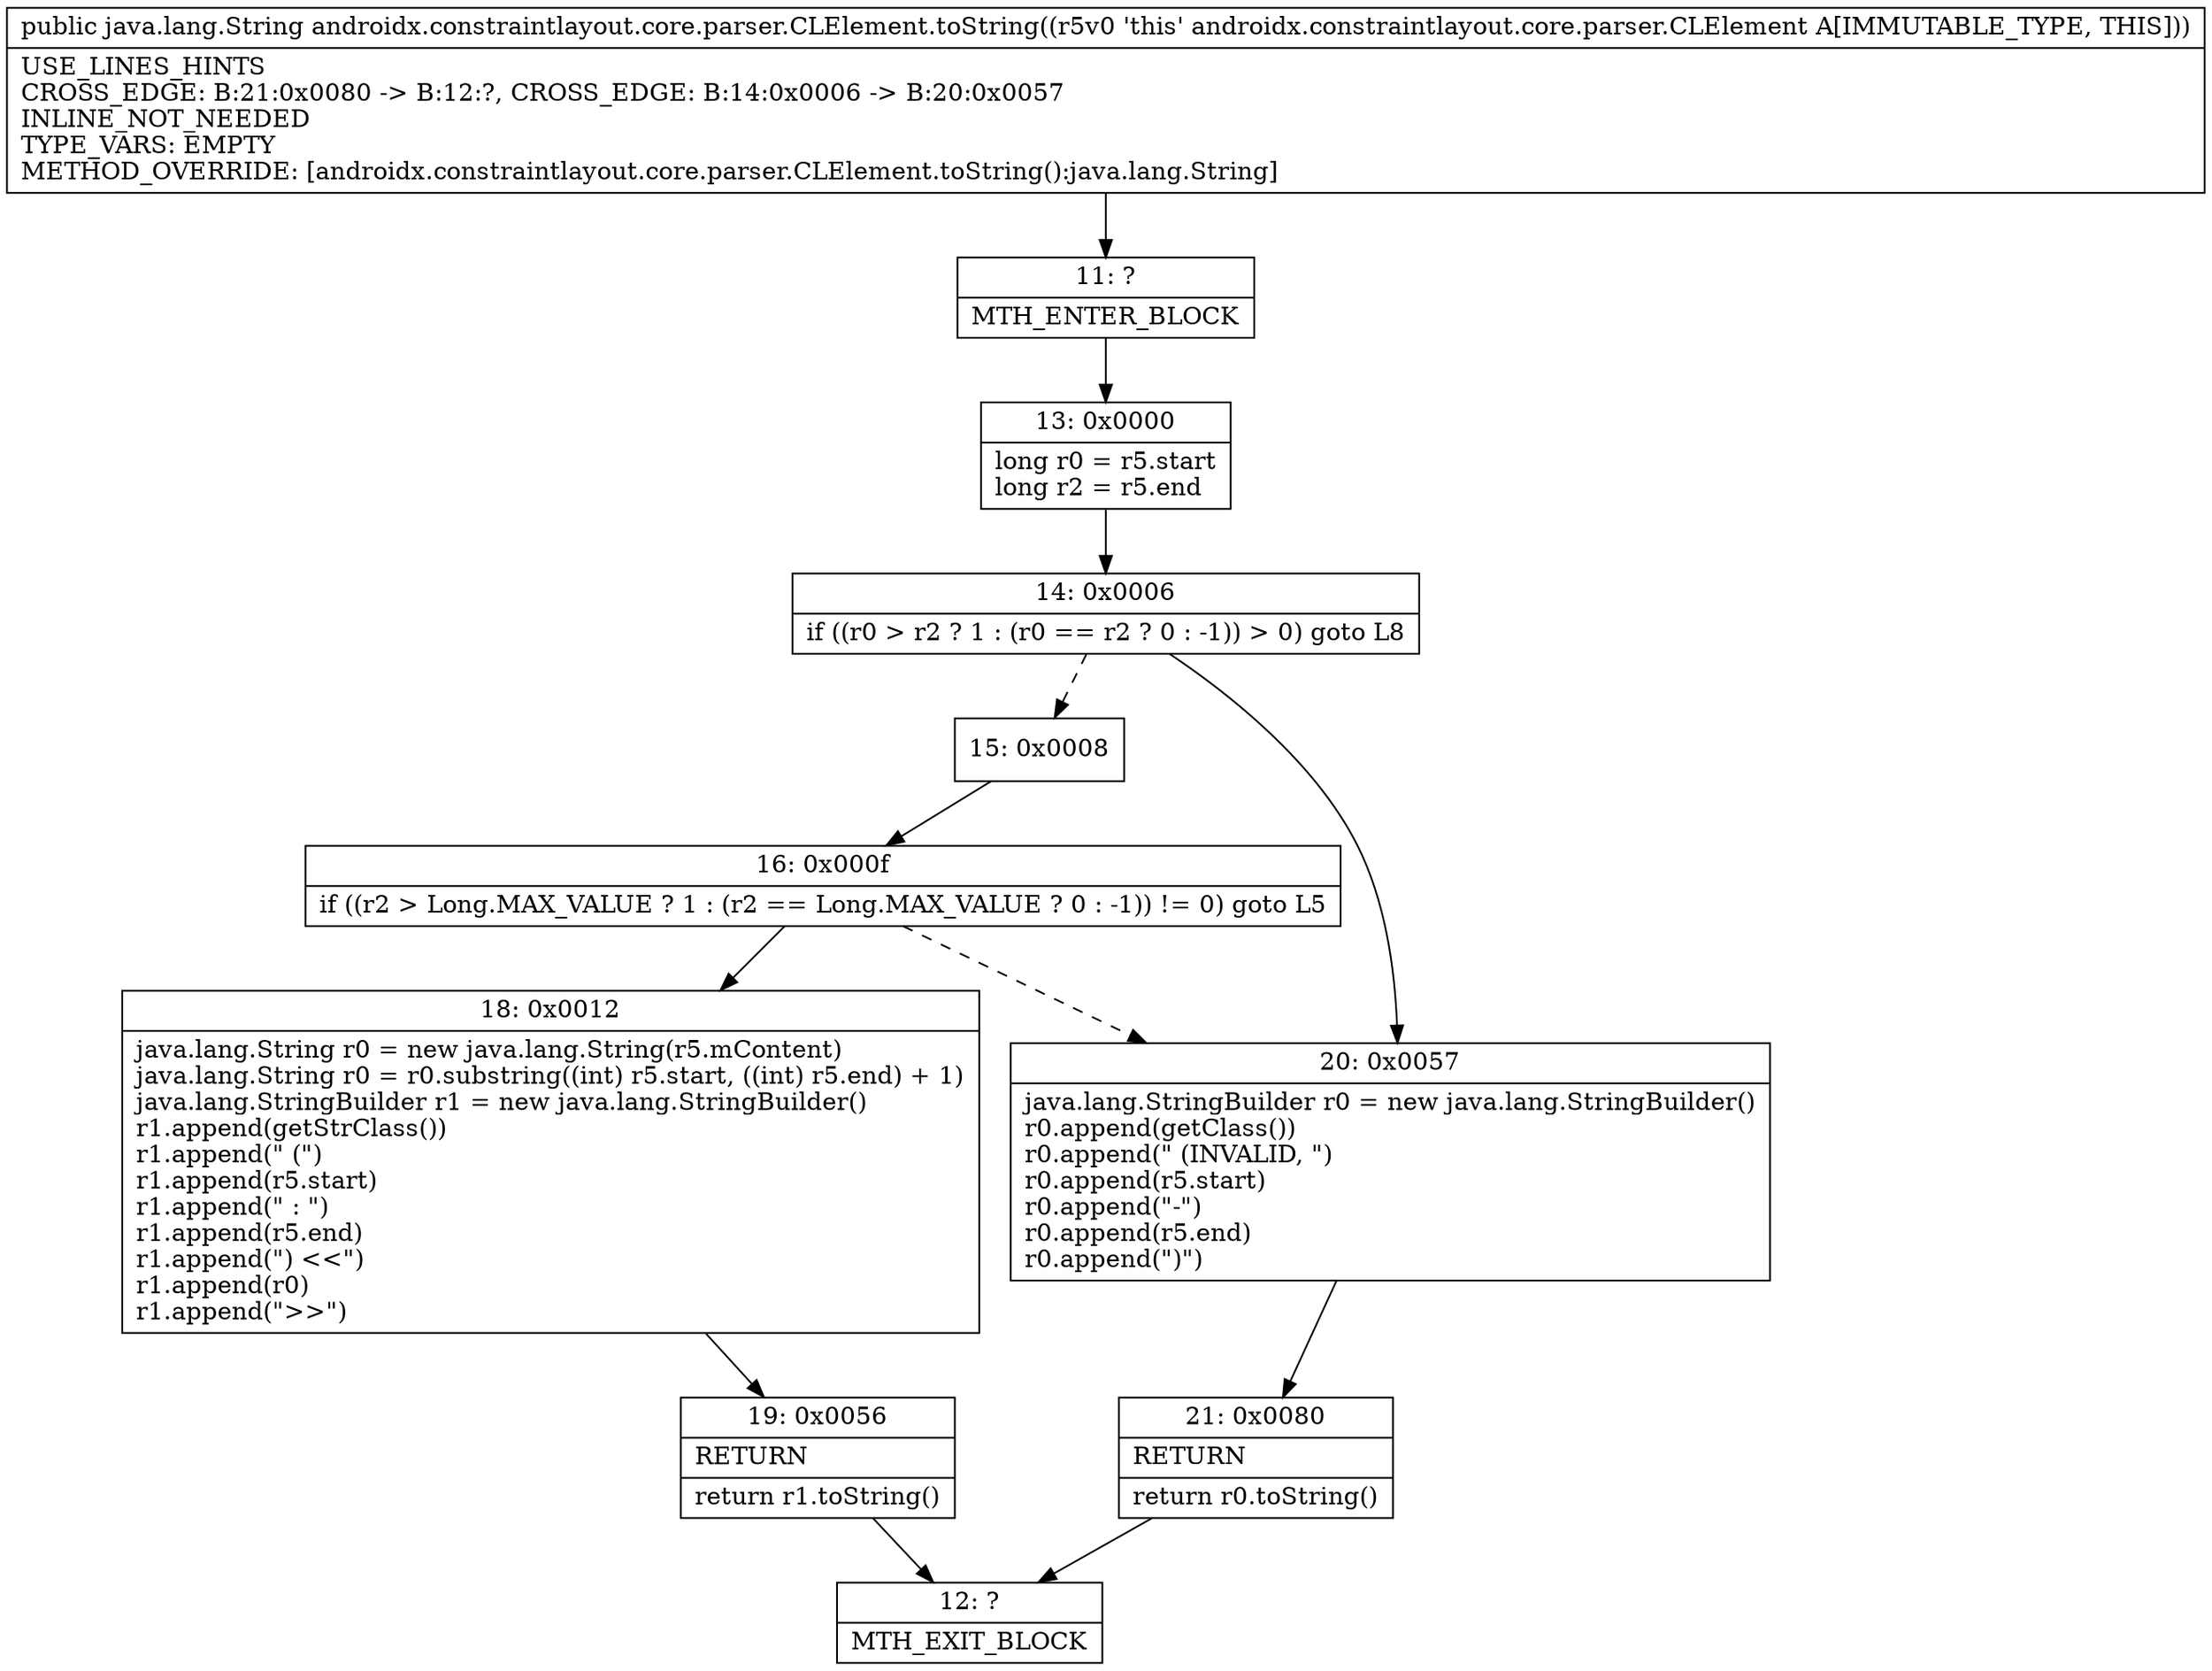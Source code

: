 digraph "CFG forandroidx.constraintlayout.core.parser.CLElement.toString()Ljava\/lang\/String;" {
Node_11 [shape=record,label="{11\:\ ?|MTH_ENTER_BLOCK\l}"];
Node_13 [shape=record,label="{13\:\ 0x0000|long r0 = r5.start\llong r2 = r5.end\l}"];
Node_14 [shape=record,label="{14\:\ 0x0006|if ((r0 \> r2 ? 1 : (r0 == r2 ? 0 : \-1)) \> 0) goto L8\l}"];
Node_15 [shape=record,label="{15\:\ 0x0008}"];
Node_16 [shape=record,label="{16\:\ 0x000f|if ((r2 \> Long.MAX_VALUE ? 1 : (r2 == Long.MAX_VALUE ? 0 : \-1)) != 0) goto L5\l}"];
Node_18 [shape=record,label="{18\:\ 0x0012|java.lang.String r0 = new java.lang.String(r5.mContent)\ljava.lang.String r0 = r0.substring((int) r5.start, ((int) r5.end) + 1)\ljava.lang.StringBuilder r1 = new java.lang.StringBuilder()\lr1.append(getStrClass())\lr1.append(\" (\")\lr1.append(r5.start)\lr1.append(\" : \")\lr1.append(r5.end)\lr1.append(\") \<\<\")\lr1.append(r0)\lr1.append(\"\>\>\")\l}"];
Node_19 [shape=record,label="{19\:\ 0x0056|RETURN\l|return r1.toString()\l}"];
Node_12 [shape=record,label="{12\:\ ?|MTH_EXIT_BLOCK\l}"];
Node_20 [shape=record,label="{20\:\ 0x0057|java.lang.StringBuilder r0 = new java.lang.StringBuilder()\lr0.append(getClass())\lr0.append(\" (INVALID, \")\lr0.append(r5.start)\lr0.append(\"\-\")\lr0.append(r5.end)\lr0.append(\")\")\l}"];
Node_21 [shape=record,label="{21\:\ 0x0080|RETURN\l|return r0.toString()\l}"];
MethodNode[shape=record,label="{public java.lang.String androidx.constraintlayout.core.parser.CLElement.toString((r5v0 'this' androidx.constraintlayout.core.parser.CLElement A[IMMUTABLE_TYPE, THIS]))  | USE_LINES_HINTS\lCROSS_EDGE: B:21:0x0080 \-\> B:12:?, CROSS_EDGE: B:14:0x0006 \-\> B:20:0x0057\lINLINE_NOT_NEEDED\lTYPE_VARS: EMPTY\lMETHOD_OVERRIDE: [androidx.constraintlayout.core.parser.CLElement.toString():java.lang.String]\l}"];
MethodNode -> Node_11;Node_11 -> Node_13;
Node_13 -> Node_14;
Node_14 -> Node_15[style=dashed];
Node_14 -> Node_20;
Node_15 -> Node_16;
Node_16 -> Node_18;
Node_16 -> Node_20[style=dashed];
Node_18 -> Node_19;
Node_19 -> Node_12;
Node_20 -> Node_21;
Node_21 -> Node_12;
}

